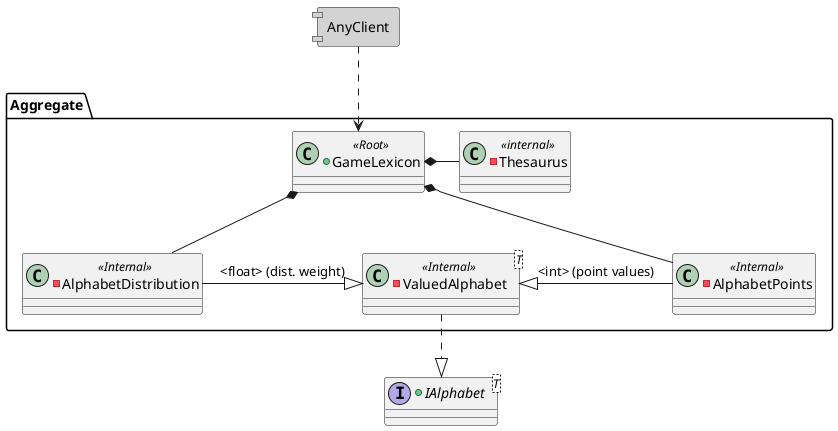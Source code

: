 @startuml
'https://plantuml.com/class-diagram

allowmixing
skinparam componentStyle uml1

+interface IAlphabet<T>
{
}

package Aggregate
{
    +class GameLexicon <<Root>>
    {
    }
    
    
    -class ValuedAlphabet<T> <<Internal>>
    {
    }
    ValuedAlphabet ..|> IAlphabet
    
    -class AlphabetPoints <<Internal>>
    {
    }
    -class AlphabetDistribution <<Internal>>
    {
    }
    
    AlphabetDistribution -r-|> ValuedAlphabet : <float> (dist. weight)
    AlphabetPoints -l-|> ValuedAlphabet : <int> (point values)
    
    -class Thesaurus <<internal>>
    {
    }
    
    GameLexicon *- Thesaurus
    GameLexicon *-- AlphabetDistribution
    GameLexicon *-- AlphabetPoints
}

component AnyClient #lightgray
AnyClient ..> GameLexicon
@enduml